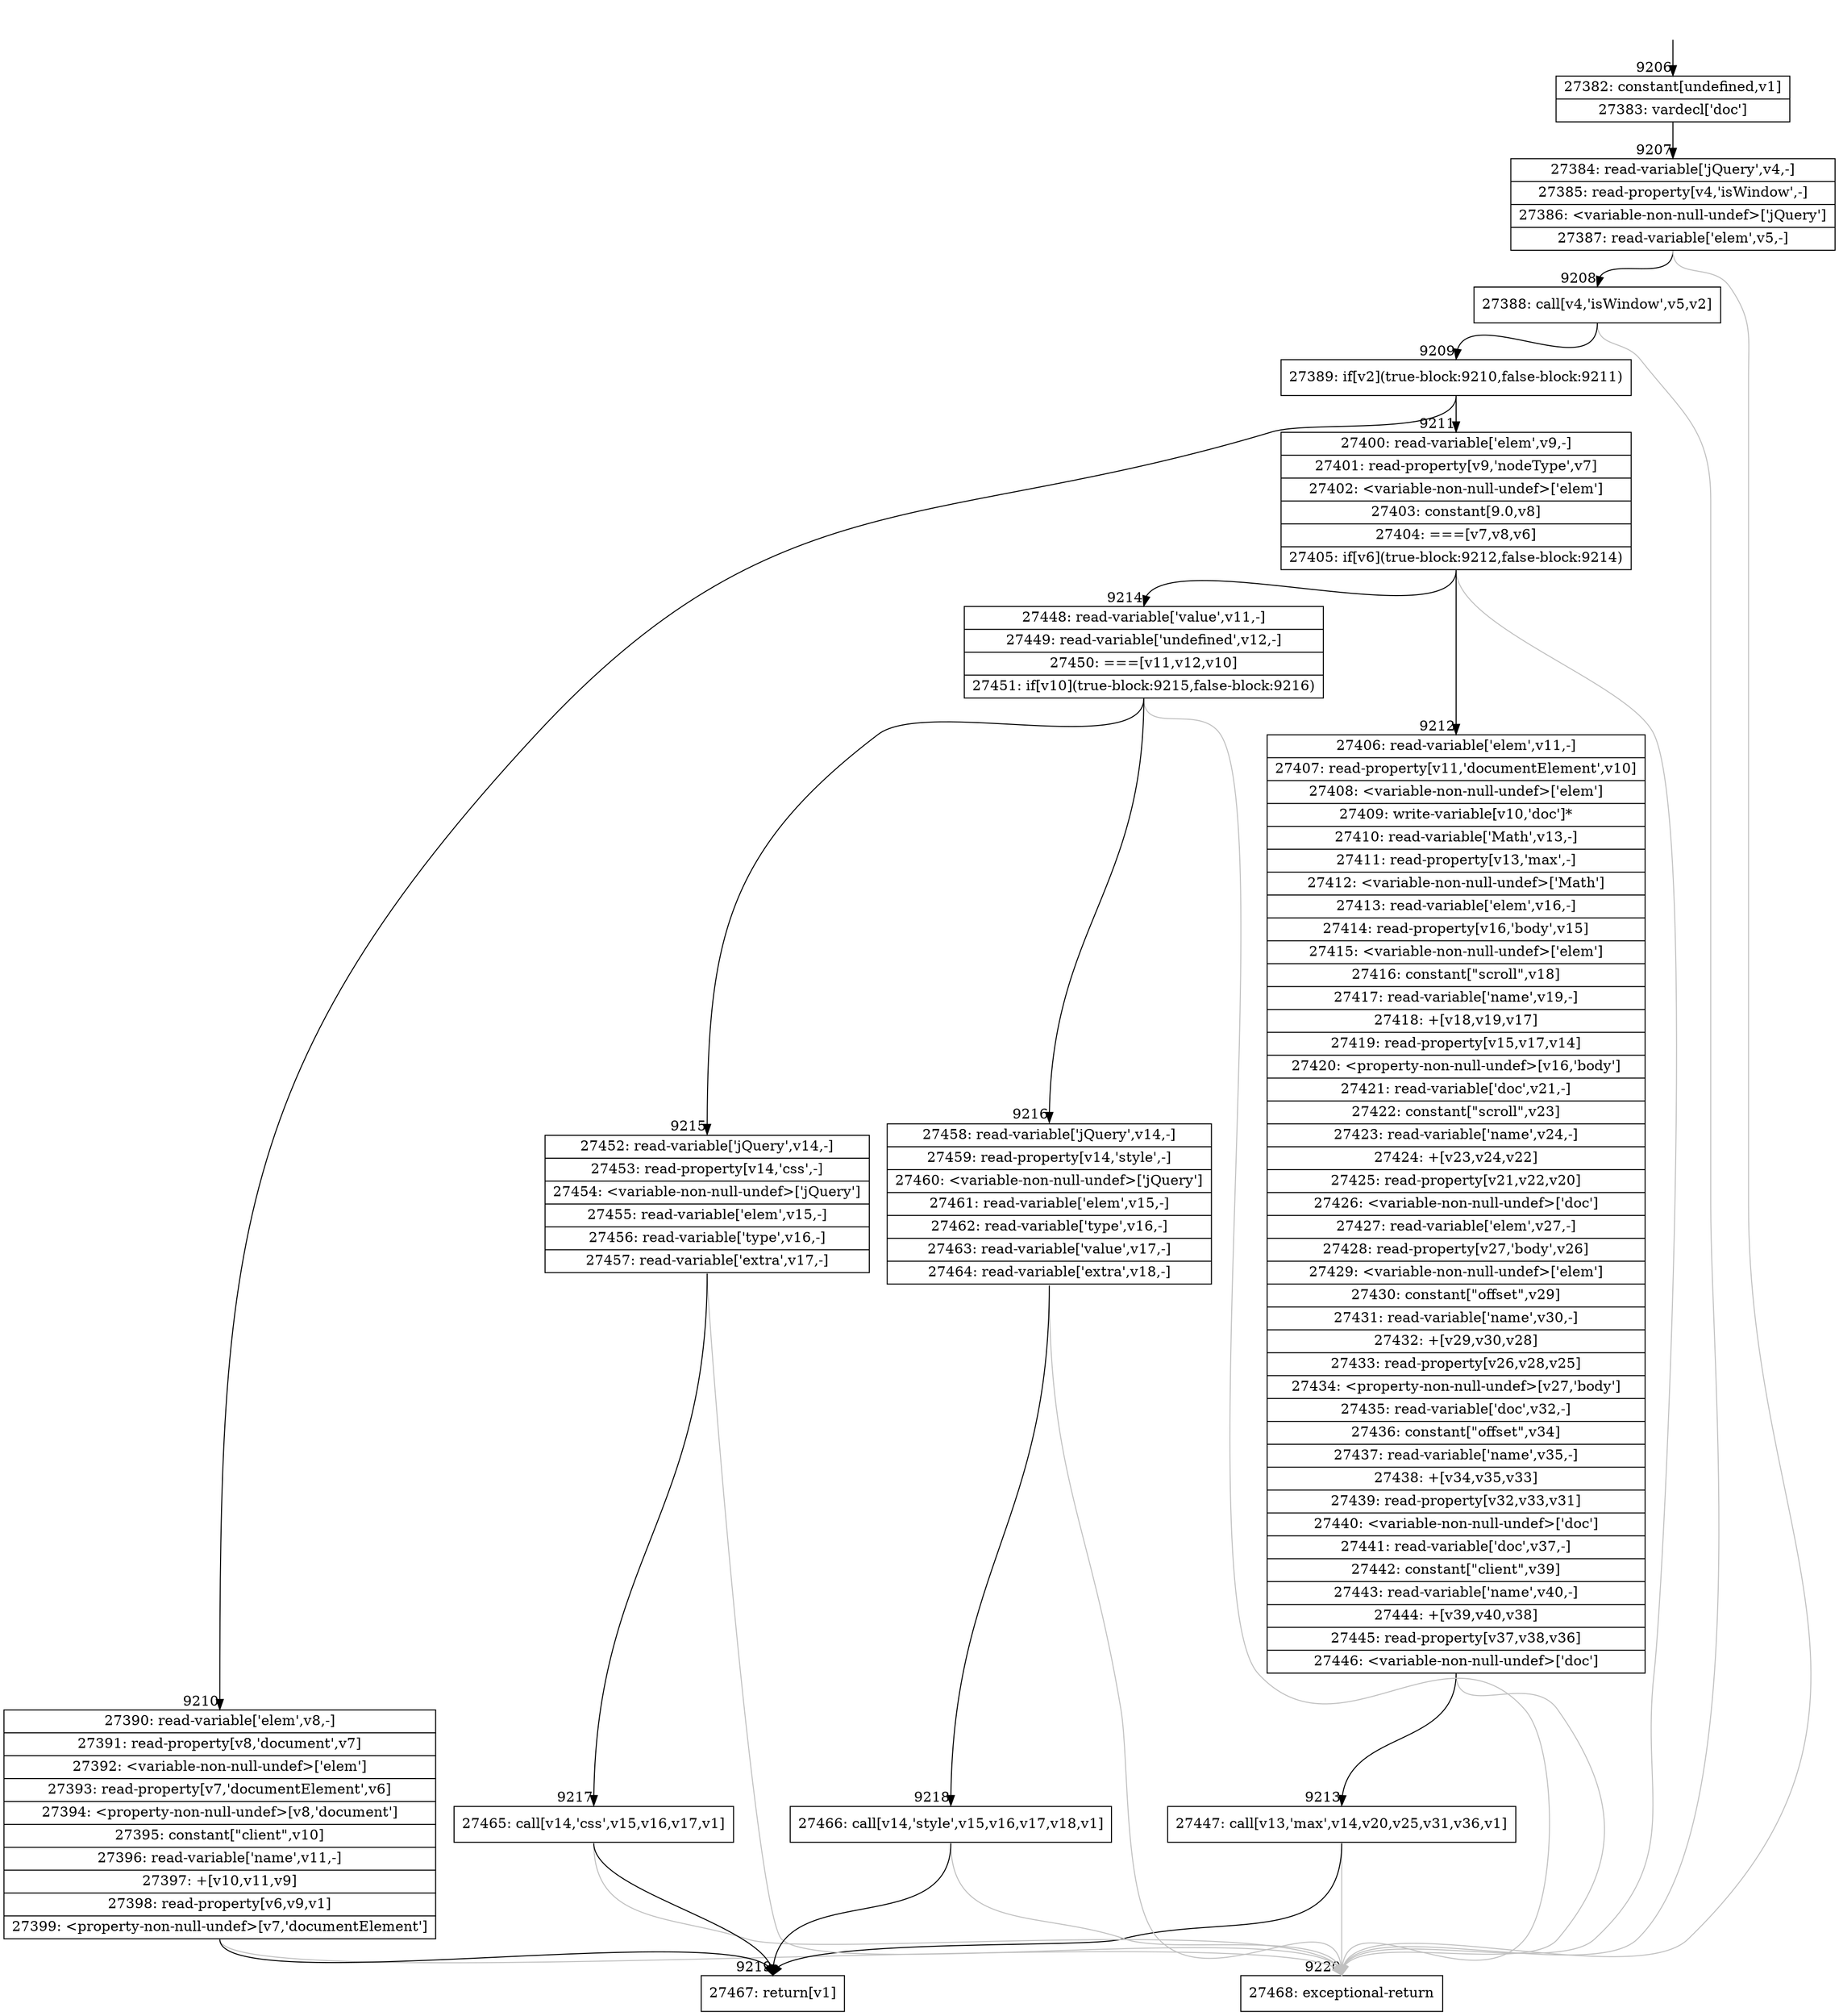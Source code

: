 digraph {
rankdir="TD"
BB_entry578[shape=none,label=""];
BB_entry578 -> BB9206 [tailport=s, headport=n, headlabel="    9206"]
BB9206 [shape=record label="{27382: constant[undefined,v1]|27383: vardecl['doc']}" ] 
BB9206 -> BB9207 [tailport=s, headport=n, headlabel="      9207"]
BB9207 [shape=record label="{27384: read-variable['jQuery',v4,-]|27385: read-property[v4,'isWindow',-]|27386: \<variable-non-null-undef\>['jQuery']|27387: read-variable['elem',v5,-]}" ] 
BB9207 -> BB9208 [tailport=s, headport=n, headlabel="      9208"]
BB9207 -> BB9220 [tailport=s, headport=n, color=gray, headlabel="      9220"]
BB9208 [shape=record label="{27388: call[v4,'isWindow',v5,v2]}" ] 
BB9208 -> BB9209 [tailport=s, headport=n, headlabel="      9209"]
BB9208 -> BB9220 [tailport=s, headport=n, color=gray]
BB9209 [shape=record label="{27389: if[v2](true-block:9210,false-block:9211)}" ] 
BB9209 -> BB9210 [tailport=s, headport=n, headlabel="      9210"]
BB9209 -> BB9211 [tailport=s, headport=n, headlabel="      9211"]
BB9210 [shape=record label="{27390: read-variable['elem',v8,-]|27391: read-property[v8,'document',v7]|27392: \<variable-non-null-undef\>['elem']|27393: read-property[v7,'documentElement',v6]|27394: \<property-non-null-undef\>[v8,'document']|27395: constant[\"client\",v10]|27396: read-variable['name',v11,-]|27397: +[v10,v11,v9]|27398: read-property[v6,v9,v1]|27399: \<property-non-null-undef\>[v7,'documentElement']}" ] 
BB9210 -> BB9219 [tailport=s, headport=n, headlabel="      9219"]
BB9210 -> BB9220 [tailport=s, headport=n, color=gray]
BB9211 [shape=record label="{27400: read-variable['elem',v9,-]|27401: read-property[v9,'nodeType',v7]|27402: \<variable-non-null-undef\>['elem']|27403: constant[9.0,v8]|27404: ===[v7,v8,v6]|27405: if[v6](true-block:9212,false-block:9214)}" ] 
BB9211 -> BB9212 [tailport=s, headport=n, headlabel="      9212"]
BB9211 -> BB9214 [tailport=s, headport=n, headlabel="      9214"]
BB9211 -> BB9220 [tailport=s, headport=n, color=gray]
BB9212 [shape=record label="{27406: read-variable['elem',v11,-]|27407: read-property[v11,'documentElement',v10]|27408: \<variable-non-null-undef\>['elem']|27409: write-variable[v10,'doc']*|27410: read-variable['Math',v13,-]|27411: read-property[v13,'max',-]|27412: \<variable-non-null-undef\>['Math']|27413: read-variable['elem',v16,-]|27414: read-property[v16,'body',v15]|27415: \<variable-non-null-undef\>['elem']|27416: constant[\"scroll\",v18]|27417: read-variable['name',v19,-]|27418: +[v18,v19,v17]|27419: read-property[v15,v17,v14]|27420: \<property-non-null-undef\>[v16,'body']|27421: read-variable['doc',v21,-]|27422: constant[\"scroll\",v23]|27423: read-variable['name',v24,-]|27424: +[v23,v24,v22]|27425: read-property[v21,v22,v20]|27426: \<variable-non-null-undef\>['doc']|27427: read-variable['elem',v27,-]|27428: read-property[v27,'body',v26]|27429: \<variable-non-null-undef\>['elem']|27430: constant[\"offset\",v29]|27431: read-variable['name',v30,-]|27432: +[v29,v30,v28]|27433: read-property[v26,v28,v25]|27434: \<property-non-null-undef\>[v27,'body']|27435: read-variable['doc',v32,-]|27436: constant[\"offset\",v34]|27437: read-variable['name',v35,-]|27438: +[v34,v35,v33]|27439: read-property[v32,v33,v31]|27440: \<variable-non-null-undef\>['doc']|27441: read-variable['doc',v37,-]|27442: constant[\"client\",v39]|27443: read-variable['name',v40,-]|27444: +[v39,v40,v38]|27445: read-property[v37,v38,v36]|27446: \<variable-non-null-undef\>['doc']}" ] 
BB9212 -> BB9213 [tailport=s, headport=n, headlabel="      9213"]
BB9212 -> BB9220 [tailport=s, headport=n, color=gray]
BB9213 [shape=record label="{27447: call[v13,'max',v14,v20,v25,v31,v36,v1]}" ] 
BB9213 -> BB9219 [tailport=s, headport=n]
BB9213 -> BB9220 [tailport=s, headport=n, color=gray]
BB9214 [shape=record label="{27448: read-variable['value',v11,-]|27449: read-variable['undefined',v12,-]|27450: ===[v11,v12,v10]|27451: if[v10](true-block:9215,false-block:9216)}" ] 
BB9214 -> BB9215 [tailport=s, headport=n, headlabel="      9215"]
BB9214 -> BB9216 [tailport=s, headport=n, headlabel="      9216"]
BB9214 -> BB9220 [tailport=s, headport=n, color=gray]
BB9215 [shape=record label="{27452: read-variable['jQuery',v14,-]|27453: read-property[v14,'css',-]|27454: \<variable-non-null-undef\>['jQuery']|27455: read-variable['elem',v15,-]|27456: read-variable['type',v16,-]|27457: read-variable['extra',v17,-]}" ] 
BB9215 -> BB9217 [tailport=s, headport=n, headlabel="      9217"]
BB9215 -> BB9220 [tailport=s, headport=n, color=gray]
BB9216 [shape=record label="{27458: read-variable['jQuery',v14,-]|27459: read-property[v14,'style',-]|27460: \<variable-non-null-undef\>['jQuery']|27461: read-variable['elem',v15,-]|27462: read-variable['type',v16,-]|27463: read-variable['value',v17,-]|27464: read-variable['extra',v18,-]}" ] 
BB9216 -> BB9218 [tailport=s, headport=n, headlabel="      9218"]
BB9216 -> BB9220 [tailport=s, headport=n, color=gray]
BB9217 [shape=record label="{27465: call[v14,'css',v15,v16,v17,v1]}" ] 
BB9217 -> BB9219 [tailport=s, headport=n]
BB9217 -> BB9220 [tailport=s, headport=n, color=gray]
BB9218 [shape=record label="{27466: call[v14,'style',v15,v16,v17,v18,v1]}" ] 
BB9218 -> BB9219 [tailport=s, headport=n]
BB9218 -> BB9220 [tailport=s, headport=n, color=gray]
BB9219 [shape=record label="{27467: return[v1]}" ] 
BB9220 [shape=record label="{27468: exceptional-return}" ] 
}
